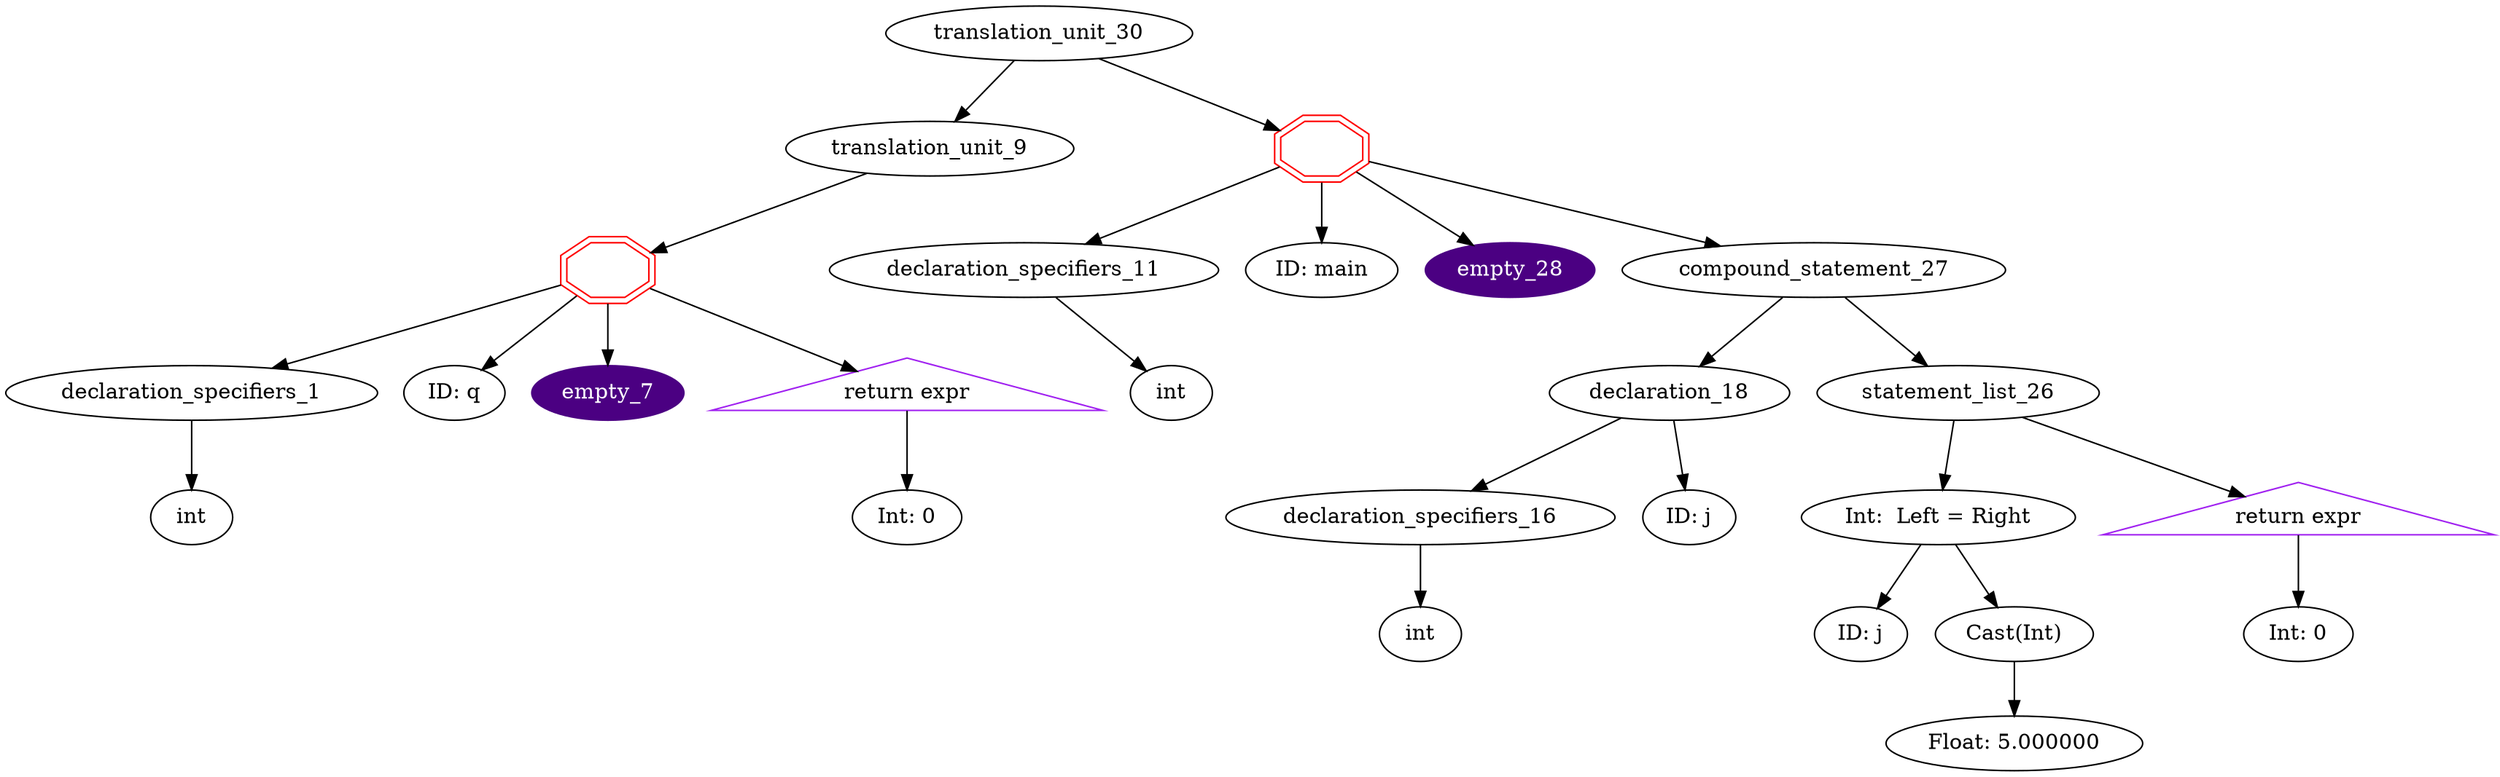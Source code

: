 digraph AST {
	translation_unit_30 -> translation_unit_9;
	translation_unit_9 -> function_definition_8;
	function_definition_8 [shape=doubleoctagon,color=red,label=""]
	function_definition_8 -> declaration_specifiers_1;
	declaration_specifiers_1 [label="declaration_specifiers_1"]
	declaration_specifiers_1 -> type_specifier_0;
	type_specifier_0 [label="int"]
	function_definition_8 -> identifier_2;
	identifier_2 [label="ID: q"]
	function_definition_8 -> empty_7;
	empty_7 [style=filled,color=indigo,fontcolor=white]
	function_definition_8 -> jump_statement_6;
	jump_statement_6 [shape = triangle,color=purple,label="return expr"]
	jump_statement_6 -> constant_5;
	constant_5 [label="Int: 0"]
	translation_unit_30 -> function_definition_29;
	function_definition_29 [shape=doubleoctagon,color=red,label=""]
	function_definition_29 -> declaration_specifiers_11;
	declaration_specifiers_11 [label="declaration_specifiers_11"]
	declaration_specifiers_11 -> type_specifier_10;
	type_specifier_10 [label="int"]
	function_definition_29 -> identifier_12;
	identifier_12 [label="ID: main"]
	function_definition_29 -> empty_28;
	empty_28 [style=filled,color=indigo,fontcolor=white]
	function_definition_29 -> compound_statement_27;
	compound_statement_27 -> declaration_18;
	declaration_18 [label="declaration_18"]
	declaration_18 -> declaration_specifiers_16;
	declaration_specifiers_16 [label="declaration_specifiers_16"]
	declaration_specifiers_16 -> type_specifier_15;
	type_specifier_15 [label="int"]
	declaration_18 -> identifier_17;
	identifier_17 [label="ID: j"]
	compound_statement_27 -> statement_list_26;
	statement_list_26 -> assignment_expression_23;
	assignment_expression_23 [label="Int:  Left = Right"]
	assignment_expression_23 -> identifier_19;
	identifier_19 [label="ID: j"]
	assignment_expression_23 -> cast_expression22;
	cast_expression22 [label="Cast(Int)"]
	cast_expression22 -> constant_21;
	constant_21 [label="Float: 5.000000"]
	statement_list_26 -> jump_statement_25;
	jump_statement_25 [shape = triangle,color=purple,label="return expr"]
	jump_statement_25 -> constant_24;
	constant_24 [label="Int: 0"]
}
